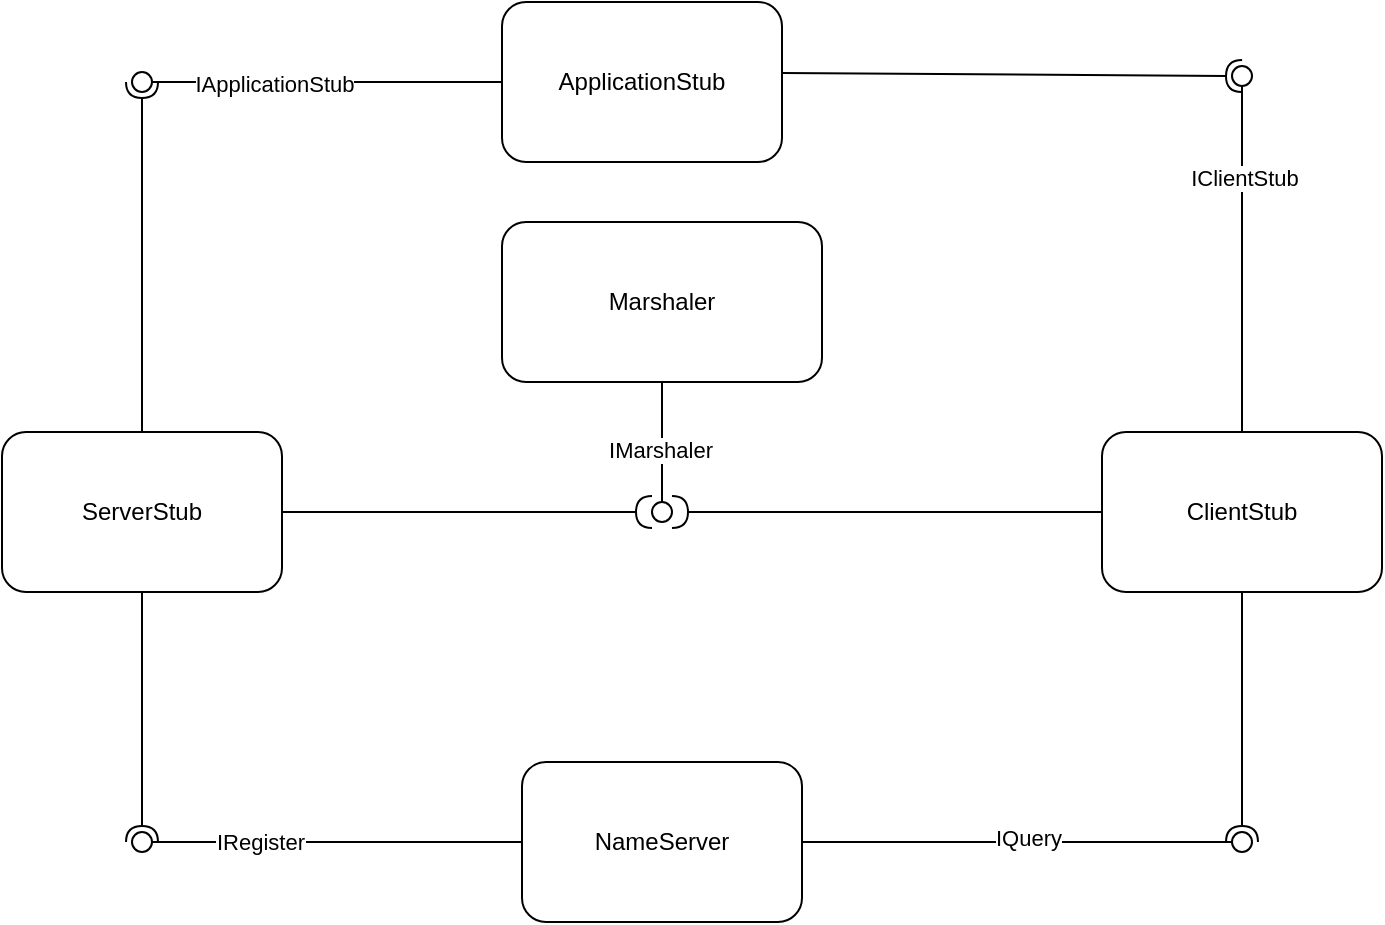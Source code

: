 <mxfile version="20.6.2" type="device"><diagram id="iH-JAyJrFoRUItkoH1kk" name="Page-1"><mxGraphModel dx="686" dy="1588" grid="1" gridSize="10" guides="1" tooltips="1" connect="1" arrows="1" fold="1" page="1" pageScale="1" pageWidth="827" pageHeight="1169" math="0" shadow="0"><root><mxCell id="0"/><mxCell id="1" parent="0"/><mxCell id="w5xYRL-Dj_A4mpMXBh8z-1" value="NameServer" style="rounded=1;whiteSpace=wrap;html=1;" vertex="1" parent="1"><mxGeometry x="290" y="300" width="140" height="80" as="geometry"/></mxCell><mxCell id="w5xYRL-Dj_A4mpMXBh8z-2" value="ServerStub" style="rounded=1;whiteSpace=wrap;html=1;" vertex="1" parent="1"><mxGeometry x="30" y="135" width="140" height="80" as="geometry"/></mxCell><mxCell id="w5xYRL-Dj_A4mpMXBh8z-3" value="ClientStub" style="rounded=1;whiteSpace=wrap;html=1;" vertex="1" parent="1"><mxGeometry x="580" y="135" width="140" height="80" as="geometry"/></mxCell><mxCell id="w5xYRL-Dj_A4mpMXBh8z-4" value="Marshaler" style="rounded=1;whiteSpace=wrap;html=1;" vertex="1" parent="1"><mxGeometry x="280" y="30" width="160" height="80" as="geometry"/></mxCell><mxCell id="w5xYRL-Dj_A4mpMXBh8z-5" value="ApplicationStub" style="rounded=1;whiteSpace=wrap;html=1;" vertex="1" parent="1"><mxGeometry x="280" y="-80" width="140" height="80" as="geometry"/></mxCell><mxCell id="w5xYRL-Dj_A4mpMXBh8z-6" value="" style="rounded=0;orthogonalLoop=1;jettySize=auto;html=1;endArrow=none;endFill=0;sketch=0;sourcePerimeterSpacing=0;targetPerimeterSpacing=0;exitX=0.5;exitY=1;exitDx=0;exitDy=0;" edge="1" target="w5xYRL-Dj_A4mpMXBh8z-8" parent="1" source="w5xYRL-Dj_A4mpMXBh8z-4"><mxGeometry relative="1" as="geometry"><mxPoint x="350" y="235" as="sourcePoint"/></mxGeometry></mxCell><mxCell id="w5xYRL-Dj_A4mpMXBh8z-13" value="IMarshaler" style="edgeLabel;html=1;align=center;verticalAlign=middle;resizable=0;points=[];" vertex="1" connectable="0" parent="w5xYRL-Dj_A4mpMXBh8z-6"><mxGeometry x="0.118" y="-1" relative="1" as="geometry"><mxPoint as="offset"/></mxGeometry></mxCell><mxCell id="w5xYRL-Dj_A4mpMXBh8z-7" value="" style="rounded=0;orthogonalLoop=1;jettySize=auto;html=1;endArrow=halfCircle;endFill=0;endSize=6;strokeWidth=1;sketch=0;exitX=0;exitY=0.5;exitDx=0;exitDy=0;" edge="1" target="w5xYRL-Dj_A4mpMXBh8z-8" parent="1" source="w5xYRL-Dj_A4mpMXBh8z-3"><mxGeometry relative="1" as="geometry"><mxPoint x="390" y="235" as="sourcePoint"/><mxPoint x="390" y="190" as="targetPoint"/><Array as="points"/></mxGeometry></mxCell><mxCell id="w5xYRL-Dj_A4mpMXBh8z-8" value="" style="ellipse;whiteSpace=wrap;html=1;align=center;aspect=fixed;resizable=0;points=[];outlineConnect=0;sketch=0;" vertex="1" parent="1"><mxGeometry x="355" y="170" width="10" height="10" as="geometry"/></mxCell><mxCell id="w5xYRL-Dj_A4mpMXBh8z-9" value="" style="rounded=0;orthogonalLoop=1;jettySize=auto;html=1;endArrow=none;endFill=0;sketch=0;sourcePerimeterSpacing=0;targetPerimeterSpacing=0;exitX=1;exitY=0.5;exitDx=0;exitDy=0;" edge="1" target="w5xYRL-Dj_A4mpMXBh8z-11" parent="1" source="w5xYRL-Dj_A4mpMXBh8z-1"><mxGeometry relative="1" as="geometry"><mxPoint x="350" y="235" as="sourcePoint"/></mxGeometry></mxCell><mxCell id="w5xYRL-Dj_A4mpMXBh8z-19" value="IQuery" style="edgeLabel;html=1;align=center;verticalAlign=middle;resizable=0;points=[];" vertex="1" connectable="0" parent="w5xYRL-Dj_A4mpMXBh8z-9"><mxGeometry x="0.05" y="2" relative="1" as="geometry"><mxPoint as="offset"/></mxGeometry></mxCell><mxCell id="w5xYRL-Dj_A4mpMXBh8z-10" value="" style="rounded=0;orthogonalLoop=1;jettySize=auto;html=1;endArrow=halfCircle;endFill=0;entryX=0.5;entryY=0.5;endSize=6;strokeWidth=1;sketch=0;exitX=0.5;exitY=1;exitDx=0;exitDy=0;" edge="1" target="w5xYRL-Dj_A4mpMXBh8z-11" parent="1" source="w5xYRL-Dj_A4mpMXBh8z-3"><mxGeometry relative="1" as="geometry"><mxPoint x="390" y="235" as="sourcePoint"/></mxGeometry></mxCell><mxCell id="w5xYRL-Dj_A4mpMXBh8z-11" value="" style="ellipse;whiteSpace=wrap;html=1;align=center;aspect=fixed;resizable=0;points=[];outlineConnect=0;sketch=0;" vertex="1" parent="1"><mxGeometry x="645" y="335" width="10" height="10" as="geometry"/></mxCell><mxCell id="w5xYRL-Dj_A4mpMXBh8z-12" value="" style="rounded=0;orthogonalLoop=1;jettySize=auto;html=1;endArrow=halfCircle;endFill=0;endSize=6;strokeWidth=1;sketch=0;exitX=1;exitY=0.5;exitDx=0;exitDy=0;" edge="1" parent="1" source="w5xYRL-Dj_A4mpMXBh8z-2" target="w5xYRL-Dj_A4mpMXBh8z-8"><mxGeometry relative="1" as="geometry"><mxPoint x="203" y="220" as="sourcePoint"/><mxPoint x="358" y="175" as="targetPoint"/><Array as="points"/></mxGeometry></mxCell><mxCell id="w5xYRL-Dj_A4mpMXBh8z-15" value="" style="rounded=0;orthogonalLoop=1;jettySize=auto;html=1;endArrow=none;endFill=0;sketch=0;sourcePerimeterSpacing=0;targetPerimeterSpacing=0;exitX=0;exitY=0.5;exitDx=0;exitDy=0;" edge="1" target="w5xYRL-Dj_A4mpMXBh8z-17" parent="1" source="w5xYRL-Dj_A4mpMXBh8z-1"><mxGeometry relative="1" as="geometry"><mxPoint x="330" y="285" as="sourcePoint"/></mxGeometry></mxCell><mxCell id="w5xYRL-Dj_A4mpMXBh8z-18" value="IRegister" style="edgeLabel;html=1;align=center;verticalAlign=middle;resizable=0;points=[];" vertex="1" connectable="0" parent="w5xYRL-Dj_A4mpMXBh8z-15"><mxGeometry x="0.421" relative="1" as="geometry"><mxPoint as="offset"/></mxGeometry></mxCell><mxCell id="w5xYRL-Dj_A4mpMXBh8z-16" value="" style="rounded=0;orthogonalLoop=1;jettySize=auto;html=1;endArrow=halfCircle;endFill=0;entryX=0.5;entryY=0.5;endSize=6;strokeWidth=1;sketch=0;exitX=0.5;exitY=1;exitDx=0;exitDy=0;" edge="1" target="w5xYRL-Dj_A4mpMXBh8z-17" parent="1" source="w5xYRL-Dj_A4mpMXBh8z-2"><mxGeometry relative="1" as="geometry"><mxPoint x="370" y="285" as="sourcePoint"/></mxGeometry></mxCell><mxCell id="w5xYRL-Dj_A4mpMXBh8z-17" value="" style="ellipse;whiteSpace=wrap;html=1;align=center;aspect=fixed;resizable=0;points=[];outlineConnect=0;sketch=0;" vertex="1" parent="1"><mxGeometry x="95" y="335" width="10" height="10" as="geometry"/></mxCell><mxCell id="w5xYRL-Dj_A4mpMXBh8z-20" value="" style="rounded=0;orthogonalLoop=1;jettySize=auto;html=1;endArrow=none;endFill=0;sketch=0;sourcePerimeterSpacing=0;targetPerimeterSpacing=0;exitX=0.5;exitY=0;exitDx=0;exitDy=0;" edge="1" target="w5xYRL-Dj_A4mpMXBh8z-22" parent="1" source="w5xYRL-Dj_A4mpMXBh8z-3"><mxGeometry relative="1" as="geometry"><mxPoint x="340" y="335" as="sourcePoint"/></mxGeometry></mxCell><mxCell id="w5xYRL-Dj_A4mpMXBh8z-28" value="IClientStub" style="edgeLabel;html=1;align=center;verticalAlign=middle;resizable=0;points=[];" vertex="1" connectable="0" parent="w5xYRL-Dj_A4mpMXBh8z-20"><mxGeometry x="0.468" y="-1" relative="1" as="geometry"><mxPoint as="offset"/></mxGeometry></mxCell><mxCell id="w5xYRL-Dj_A4mpMXBh8z-21" value="" style="rounded=0;orthogonalLoop=1;jettySize=auto;html=1;endArrow=halfCircle;endFill=0;entryX=0.5;entryY=0.5;endSize=6;strokeWidth=1;sketch=0;exitX=1.002;exitY=0.443;exitDx=0;exitDy=0;exitPerimeter=0;" edge="1" target="w5xYRL-Dj_A4mpMXBh8z-22" parent="1" source="w5xYRL-Dj_A4mpMXBh8z-5"><mxGeometry relative="1" as="geometry"><mxPoint x="380" y="335" as="sourcePoint"/></mxGeometry></mxCell><mxCell id="w5xYRL-Dj_A4mpMXBh8z-22" value="" style="ellipse;whiteSpace=wrap;html=1;align=center;aspect=fixed;resizable=0;points=[];outlineConnect=0;sketch=0;" vertex="1" parent="1"><mxGeometry x="645" y="-48" width="10" height="10" as="geometry"/></mxCell><mxCell id="w5xYRL-Dj_A4mpMXBh8z-23" value="" style="rounded=0;orthogonalLoop=1;jettySize=auto;html=1;endArrow=none;endFill=0;sketch=0;sourcePerimeterSpacing=0;targetPerimeterSpacing=0;exitX=0;exitY=0.5;exitDx=0;exitDy=0;" edge="1" target="w5xYRL-Dj_A4mpMXBh8z-25" parent="1" source="w5xYRL-Dj_A4mpMXBh8z-5"><mxGeometry relative="1" as="geometry"><mxPoint x="340" y="335" as="sourcePoint"/></mxGeometry></mxCell><mxCell id="w5xYRL-Dj_A4mpMXBh8z-29" value="IApplicationStub" style="edgeLabel;html=1;align=center;verticalAlign=middle;resizable=0;points=[];" vertex="1" connectable="0" parent="w5xYRL-Dj_A4mpMXBh8z-23"><mxGeometry x="0.306" y="1" relative="1" as="geometry"><mxPoint as="offset"/></mxGeometry></mxCell><mxCell id="w5xYRL-Dj_A4mpMXBh8z-24" value="" style="rounded=0;orthogonalLoop=1;jettySize=auto;html=1;endArrow=halfCircle;endFill=0;entryX=0.5;entryY=0.5;endSize=6;strokeWidth=1;sketch=0;exitX=0.5;exitY=0;exitDx=0;exitDy=0;" edge="1" target="w5xYRL-Dj_A4mpMXBh8z-25" parent="1" source="w5xYRL-Dj_A4mpMXBh8z-2"><mxGeometry relative="1" as="geometry"><mxPoint x="100" y="-130" as="sourcePoint"/></mxGeometry></mxCell><mxCell id="w5xYRL-Dj_A4mpMXBh8z-25" value="" style="ellipse;whiteSpace=wrap;html=1;align=center;aspect=fixed;resizable=0;points=[];outlineConnect=0;sketch=0;" vertex="1" parent="1"><mxGeometry x="95" y="-45" width="10" height="10" as="geometry"/></mxCell></root></mxGraphModel></diagram></mxfile>
